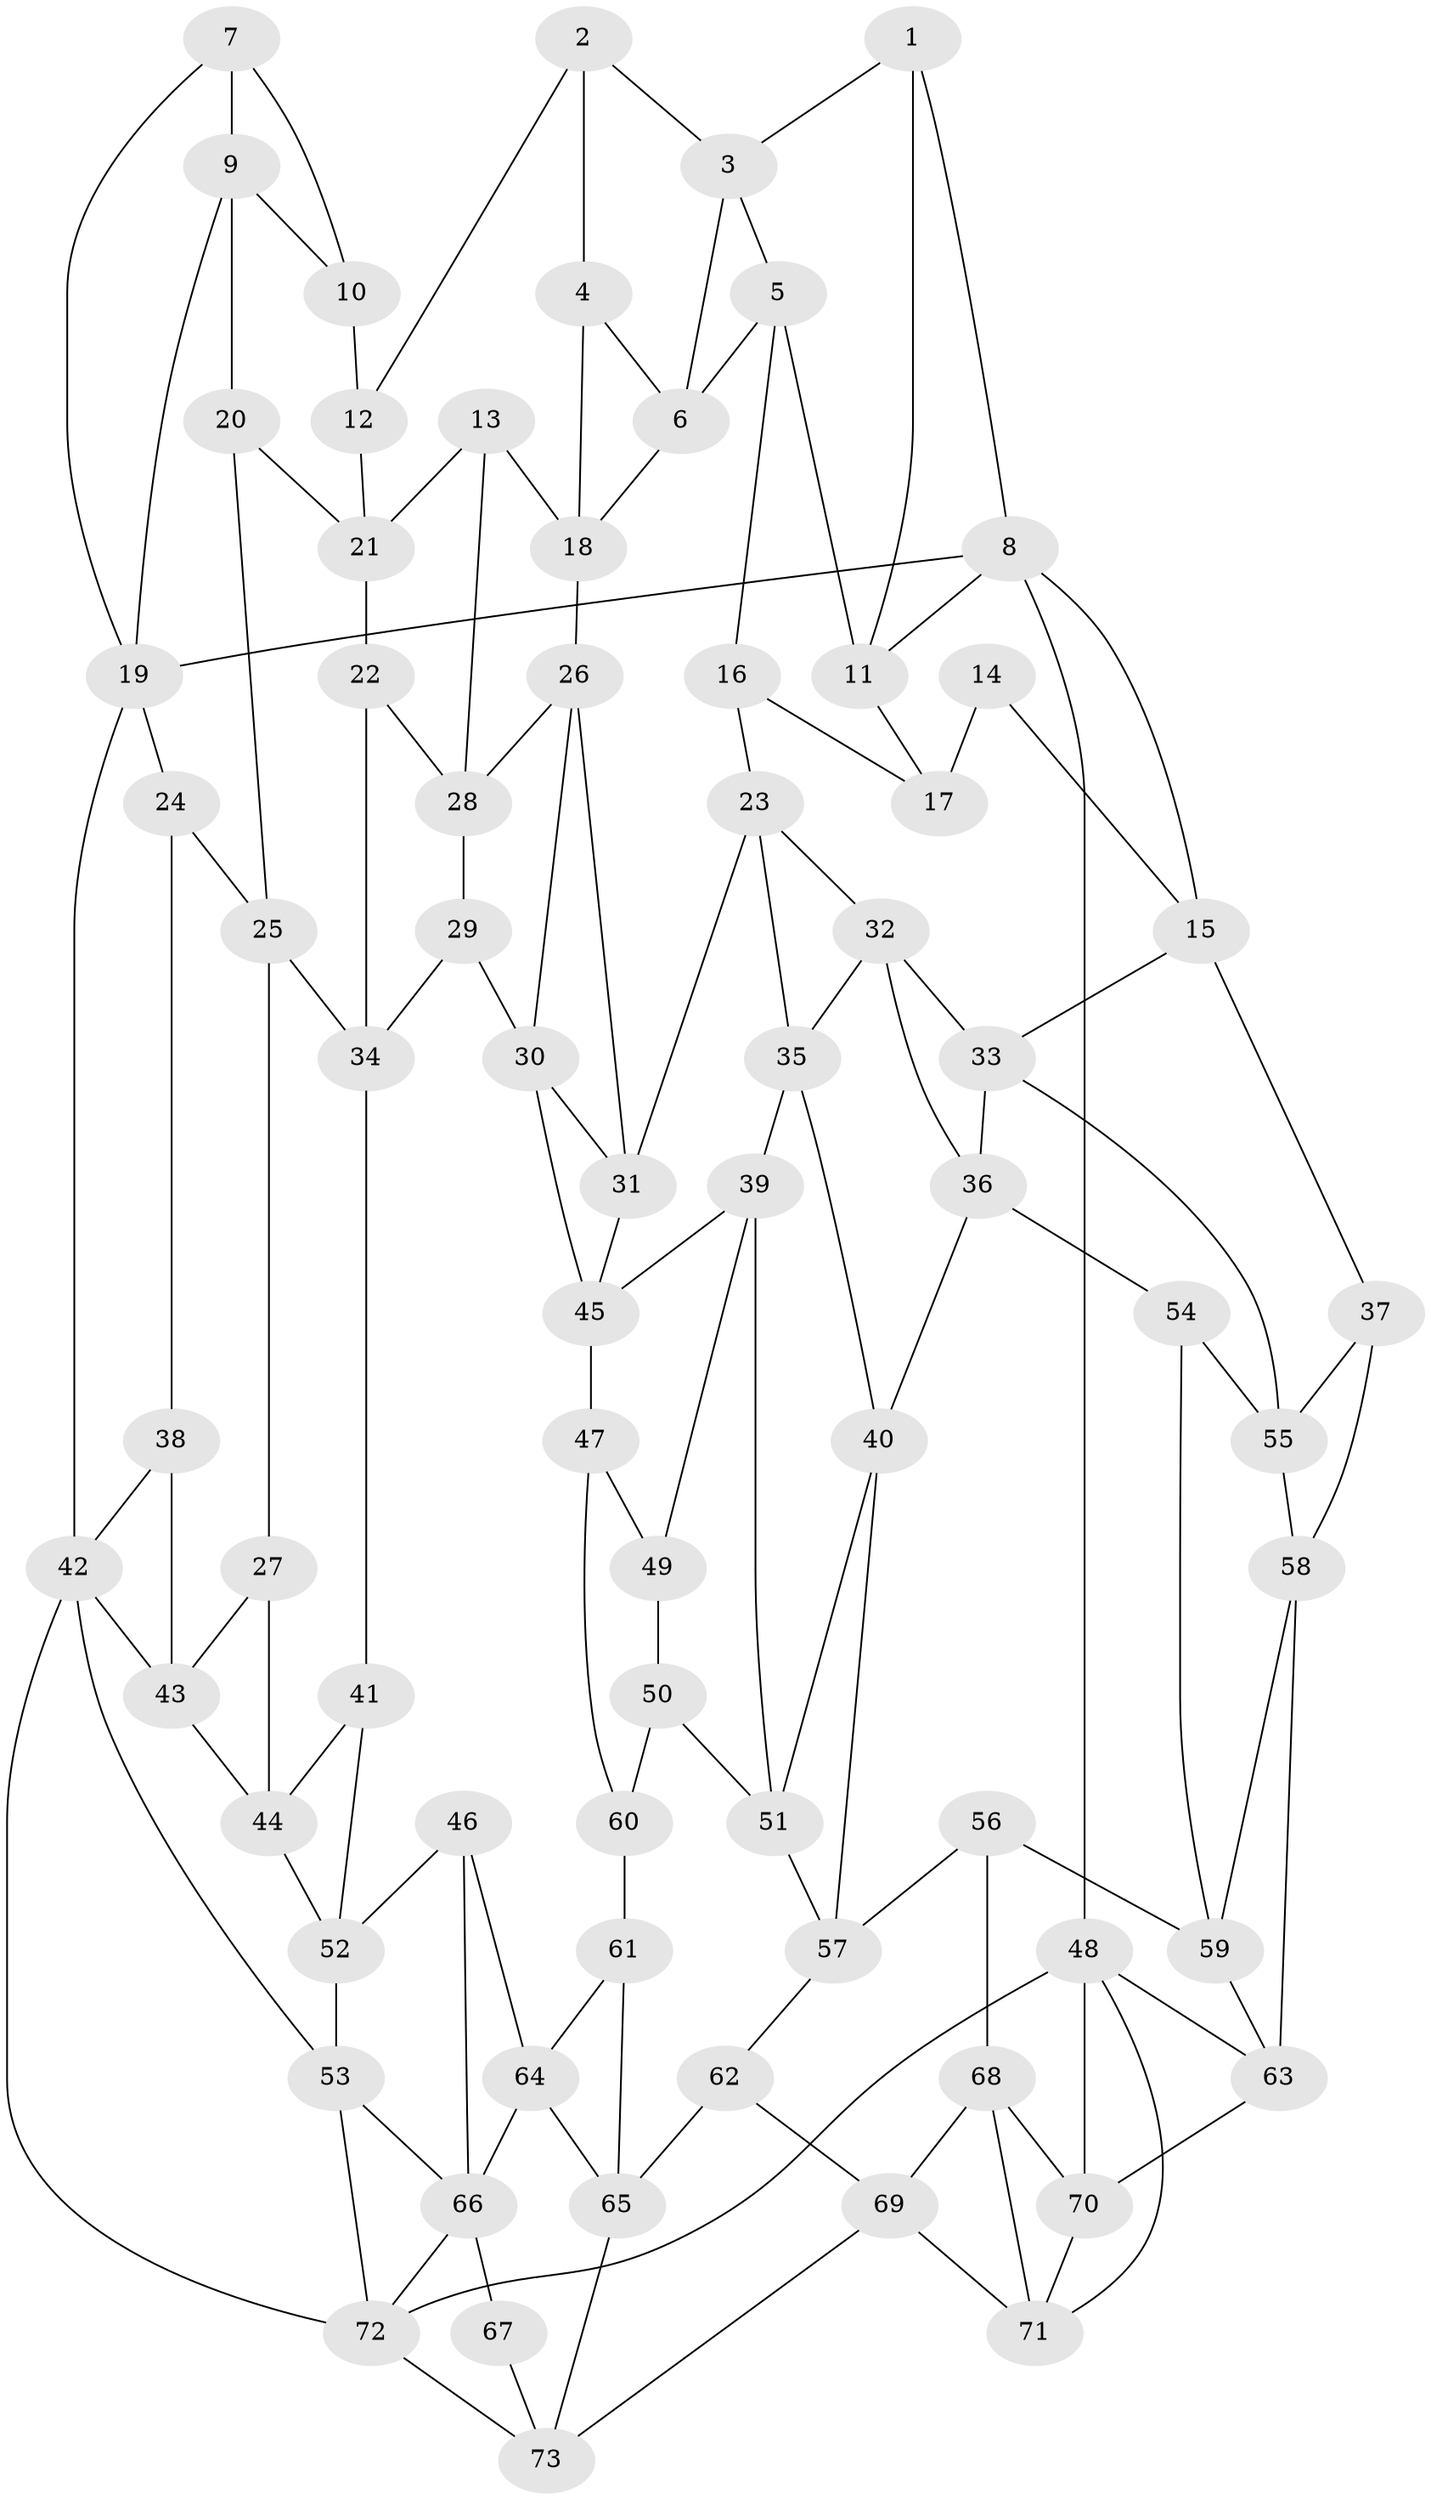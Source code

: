 // original degree distribution, {3: 0.020689655172413793, 4: 0.2206896551724138, 6: 0.21379310344827587, 5: 0.5448275862068965}
// Generated by graph-tools (version 1.1) at 2025/38/03/04/25 23:38:34]
// undirected, 73 vertices, 134 edges
graph export_dot {
  node [color=gray90,style=filled];
  1;
  2;
  3;
  4;
  5;
  6;
  7;
  8;
  9;
  10;
  11;
  12;
  13;
  14;
  15;
  16;
  17;
  18;
  19;
  20;
  21;
  22;
  23;
  24;
  25;
  26;
  27;
  28;
  29;
  30;
  31;
  32;
  33;
  34;
  35;
  36;
  37;
  38;
  39;
  40;
  41;
  42;
  43;
  44;
  45;
  46;
  47;
  48;
  49;
  50;
  51;
  52;
  53;
  54;
  55;
  56;
  57;
  58;
  59;
  60;
  61;
  62;
  63;
  64;
  65;
  66;
  67;
  68;
  69;
  70;
  71;
  72;
  73;
  1 -- 3 [weight=1.0];
  1 -- 8 [weight=1.0];
  1 -- 11 [weight=1.0];
  2 -- 3 [weight=1.0];
  2 -- 4 [weight=1.0];
  2 -- 12 [weight=1.0];
  3 -- 5 [weight=1.0];
  3 -- 6 [weight=1.0];
  4 -- 6 [weight=1.0];
  4 -- 18 [weight=1.0];
  5 -- 6 [weight=1.0];
  5 -- 11 [weight=1.0];
  5 -- 16 [weight=1.0];
  6 -- 18 [weight=1.0];
  7 -- 9 [weight=1.0];
  7 -- 10 [weight=1.0];
  7 -- 19 [weight=1.0];
  8 -- 11 [weight=1.0];
  8 -- 15 [weight=1.0];
  8 -- 19 [weight=1.0];
  8 -- 48 [weight=1.0];
  9 -- 10 [weight=1.0];
  9 -- 19 [weight=1.0];
  9 -- 20 [weight=1.0];
  10 -- 12 [weight=2.0];
  11 -- 17 [weight=1.0];
  12 -- 21 [weight=1.0];
  13 -- 18 [weight=1.0];
  13 -- 21 [weight=1.0];
  13 -- 28 [weight=1.0];
  14 -- 15 [weight=1.0];
  14 -- 17 [weight=2.0];
  15 -- 33 [weight=1.0];
  15 -- 37 [weight=1.0];
  16 -- 17 [weight=1.0];
  16 -- 23 [weight=1.0];
  18 -- 26 [weight=1.0];
  19 -- 24 [weight=1.0];
  19 -- 42 [weight=1.0];
  20 -- 21 [weight=1.0];
  20 -- 25 [weight=1.0];
  21 -- 22 [weight=1.0];
  22 -- 28 [weight=1.0];
  22 -- 34 [weight=1.0];
  23 -- 31 [weight=1.0];
  23 -- 32 [weight=1.0];
  23 -- 35 [weight=1.0];
  24 -- 25 [weight=1.0];
  24 -- 38 [weight=1.0];
  25 -- 27 [weight=1.0];
  25 -- 34 [weight=1.0];
  26 -- 28 [weight=1.0];
  26 -- 30 [weight=1.0];
  26 -- 31 [weight=1.0];
  27 -- 43 [weight=1.0];
  27 -- 44 [weight=1.0];
  28 -- 29 [weight=1.0];
  29 -- 30 [weight=1.0];
  29 -- 34 [weight=1.0];
  30 -- 31 [weight=1.0];
  30 -- 45 [weight=1.0];
  31 -- 45 [weight=1.0];
  32 -- 33 [weight=1.0];
  32 -- 35 [weight=1.0];
  32 -- 36 [weight=1.0];
  33 -- 36 [weight=1.0];
  33 -- 55 [weight=1.0];
  34 -- 41 [weight=1.0];
  35 -- 39 [weight=1.0];
  35 -- 40 [weight=1.0];
  36 -- 40 [weight=1.0];
  36 -- 54 [weight=1.0];
  37 -- 55 [weight=1.0];
  37 -- 58 [weight=1.0];
  38 -- 42 [weight=1.0];
  38 -- 43 [weight=1.0];
  39 -- 45 [weight=1.0];
  39 -- 49 [weight=1.0];
  39 -- 51 [weight=1.0];
  40 -- 51 [weight=1.0];
  40 -- 57 [weight=1.0];
  41 -- 44 [weight=1.0];
  41 -- 52 [weight=1.0];
  42 -- 43 [weight=1.0];
  42 -- 53 [weight=1.0];
  42 -- 72 [weight=1.0];
  43 -- 44 [weight=1.0];
  44 -- 52 [weight=1.0];
  45 -- 47 [weight=1.0];
  46 -- 52 [weight=1.0];
  46 -- 64 [weight=1.0];
  46 -- 66 [weight=1.0];
  47 -- 49 [weight=2.0];
  47 -- 60 [weight=1.0];
  48 -- 63 [weight=1.0];
  48 -- 70 [weight=1.0];
  48 -- 71 [weight=1.0];
  48 -- 72 [weight=1.0];
  49 -- 50 [weight=1.0];
  50 -- 51 [weight=1.0];
  50 -- 60 [weight=1.0];
  51 -- 57 [weight=1.0];
  52 -- 53 [weight=1.0];
  53 -- 66 [weight=1.0];
  53 -- 72 [weight=1.0];
  54 -- 55 [weight=1.0];
  54 -- 59 [weight=1.0];
  55 -- 58 [weight=1.0];
  56 -- 57 [weight=1.0];
  56 -- 59 [weight=1.0];
  56 -- 68 [weight=1.0];
  57 -- 62 [weight=1.0];
  58 -- 59 [weight=1.0];
  58 -- 63 [weight=1.0];
  59 -- 63 [weight=1.0];
  60 -- 61 [weight=2.0];
  61 -- 64 [weight=1.0];
  61 -- 65 [weight=1.0];
  62 -- 65 [weight=1.0];
  62 -- 69 [weight=1.0];
  63 -- 70 [weight=1.0];
  64 -- 65 [weight=1.0];
  64 -- 66 [weight=1.0];
  65 -- 73 [weight=1.0];
  66 -- 67 [weight=2.0];
  66 -- 72 [weight=1.0];
  67 -- 73 [weight=1.0];
  68 -- 69 [weight=1.0];
  68 -- 70 [weight=1.0];
  68 -- 71 [weight=1.0];
  69 -- 71 [weight=1.0];
  69 -- 73 [weight=1.0];
  70 -- 71 [weight=1.0];
  72 -- 73 [weight=1.0];
}

